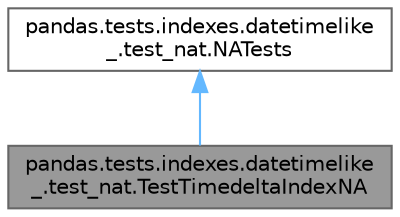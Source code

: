 digraph "pandas.tests.indexes.datetimelike_.test_nat.TestTimedeltaIndexNA"
{
 // LATEX_PDF_SIZE
  bgcolor="transparent";
  edge [fontname=Helvetica,fontsize=10,labelfontname=Helvetica,labelfontsize=10];
  node [fontname=Helvetica,fontsize=10,shape=box,height=0.2,width=0.4];
  Node1 [id="Node000001",label="pandas.tests.indexes.datetimelike\l_.test_nat.TestTimedeltaIndexNA",height=0.2,width=0.4,color="gray40", fillcolor="grey60", style="filled", fontcolor="black",tooltip=" "];
  Node2 -> Node1 [id="edge2_Node000001_Node000002",dir="back",color="steelblue1",style="solid",tooltip=" "];
  Node2 [id="Node000002",label="pandas.tests.indexes.datetimelike\l_.test_nat.NATests",height=0.2,width=0.4,color="gray40", fillcolor="white", style="filled",URL="$classpandas_1_1tests_1_1indexes_1_1datetimelike___1_1test__nat_1_1NATests.html",tooltip=" "];
}
